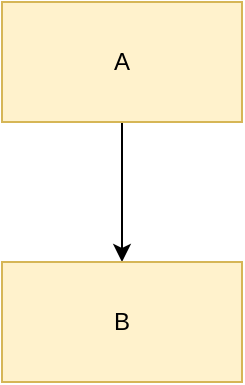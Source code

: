 <mxfile version="19.0.3" type="device"><diagram id="TWw5yrDMuH_IxZVYF3QP" name="Page-1"><mxGraphModel dx="1262" dy="816" grid="1" gridSize="10" guides="1" tooltips="1" connect="1" arrows="1" fold="1" page="1" pageScale="1" pageWidth="827" pageHeight="1169" math="0" shadow="0"><root><mxCell id="0"/><mxCell id="1" parent="0"/><mxCell id="sZT0B4DeMD6trorVZWYy-2" style="edgeStyle=orthogonalEdgeStyle;rounded=0;orthogonalLoop=1;jettySize=auto;html=1;" edge="1" parent="1" source="sZT0B4DeMD6trorVZWYy-1"><mxGeometry relative="1" as="geometry"><mxPoint x="380" y="210" as="targetPoint"/></mxGeometry></mxCell><mxCell id="sZT0B4DeMD6trorVZWYy-1" value="A" style="rounded=0;whiteSpace=wrap;html=1;fillColor=#fff2cc;strokeColor=#d6b656;" vertex="1" parent="1"><mxGeometry x="320" y="80" width="120" height="60" as="geometry"/></mxCell><mxCell id="sZT0B4DeMD6trorVZWYy-3" value="B" style="rounded=0;whiteSpace=wrap;html=1;fillColor=#fff2cc;strokeColor=#d6b656;" vertex="1" parent="1"><mxGeometry x="320" y="210" width="120" height="60" as="geometry"/></mxCell></root></mxGraphModel></diagram></mxfile>